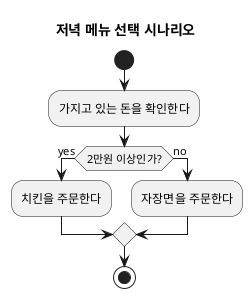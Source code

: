 @startuml

title 저녁 메뉴 선택 시나리오


start

:가지고 있는 돈을 확인한다; 

if (2만원 이상인가?) then (yes)
  :치킨을 주문한다;
else (no)
  :자장면을 주문한다;
endif

stop

@enduml

